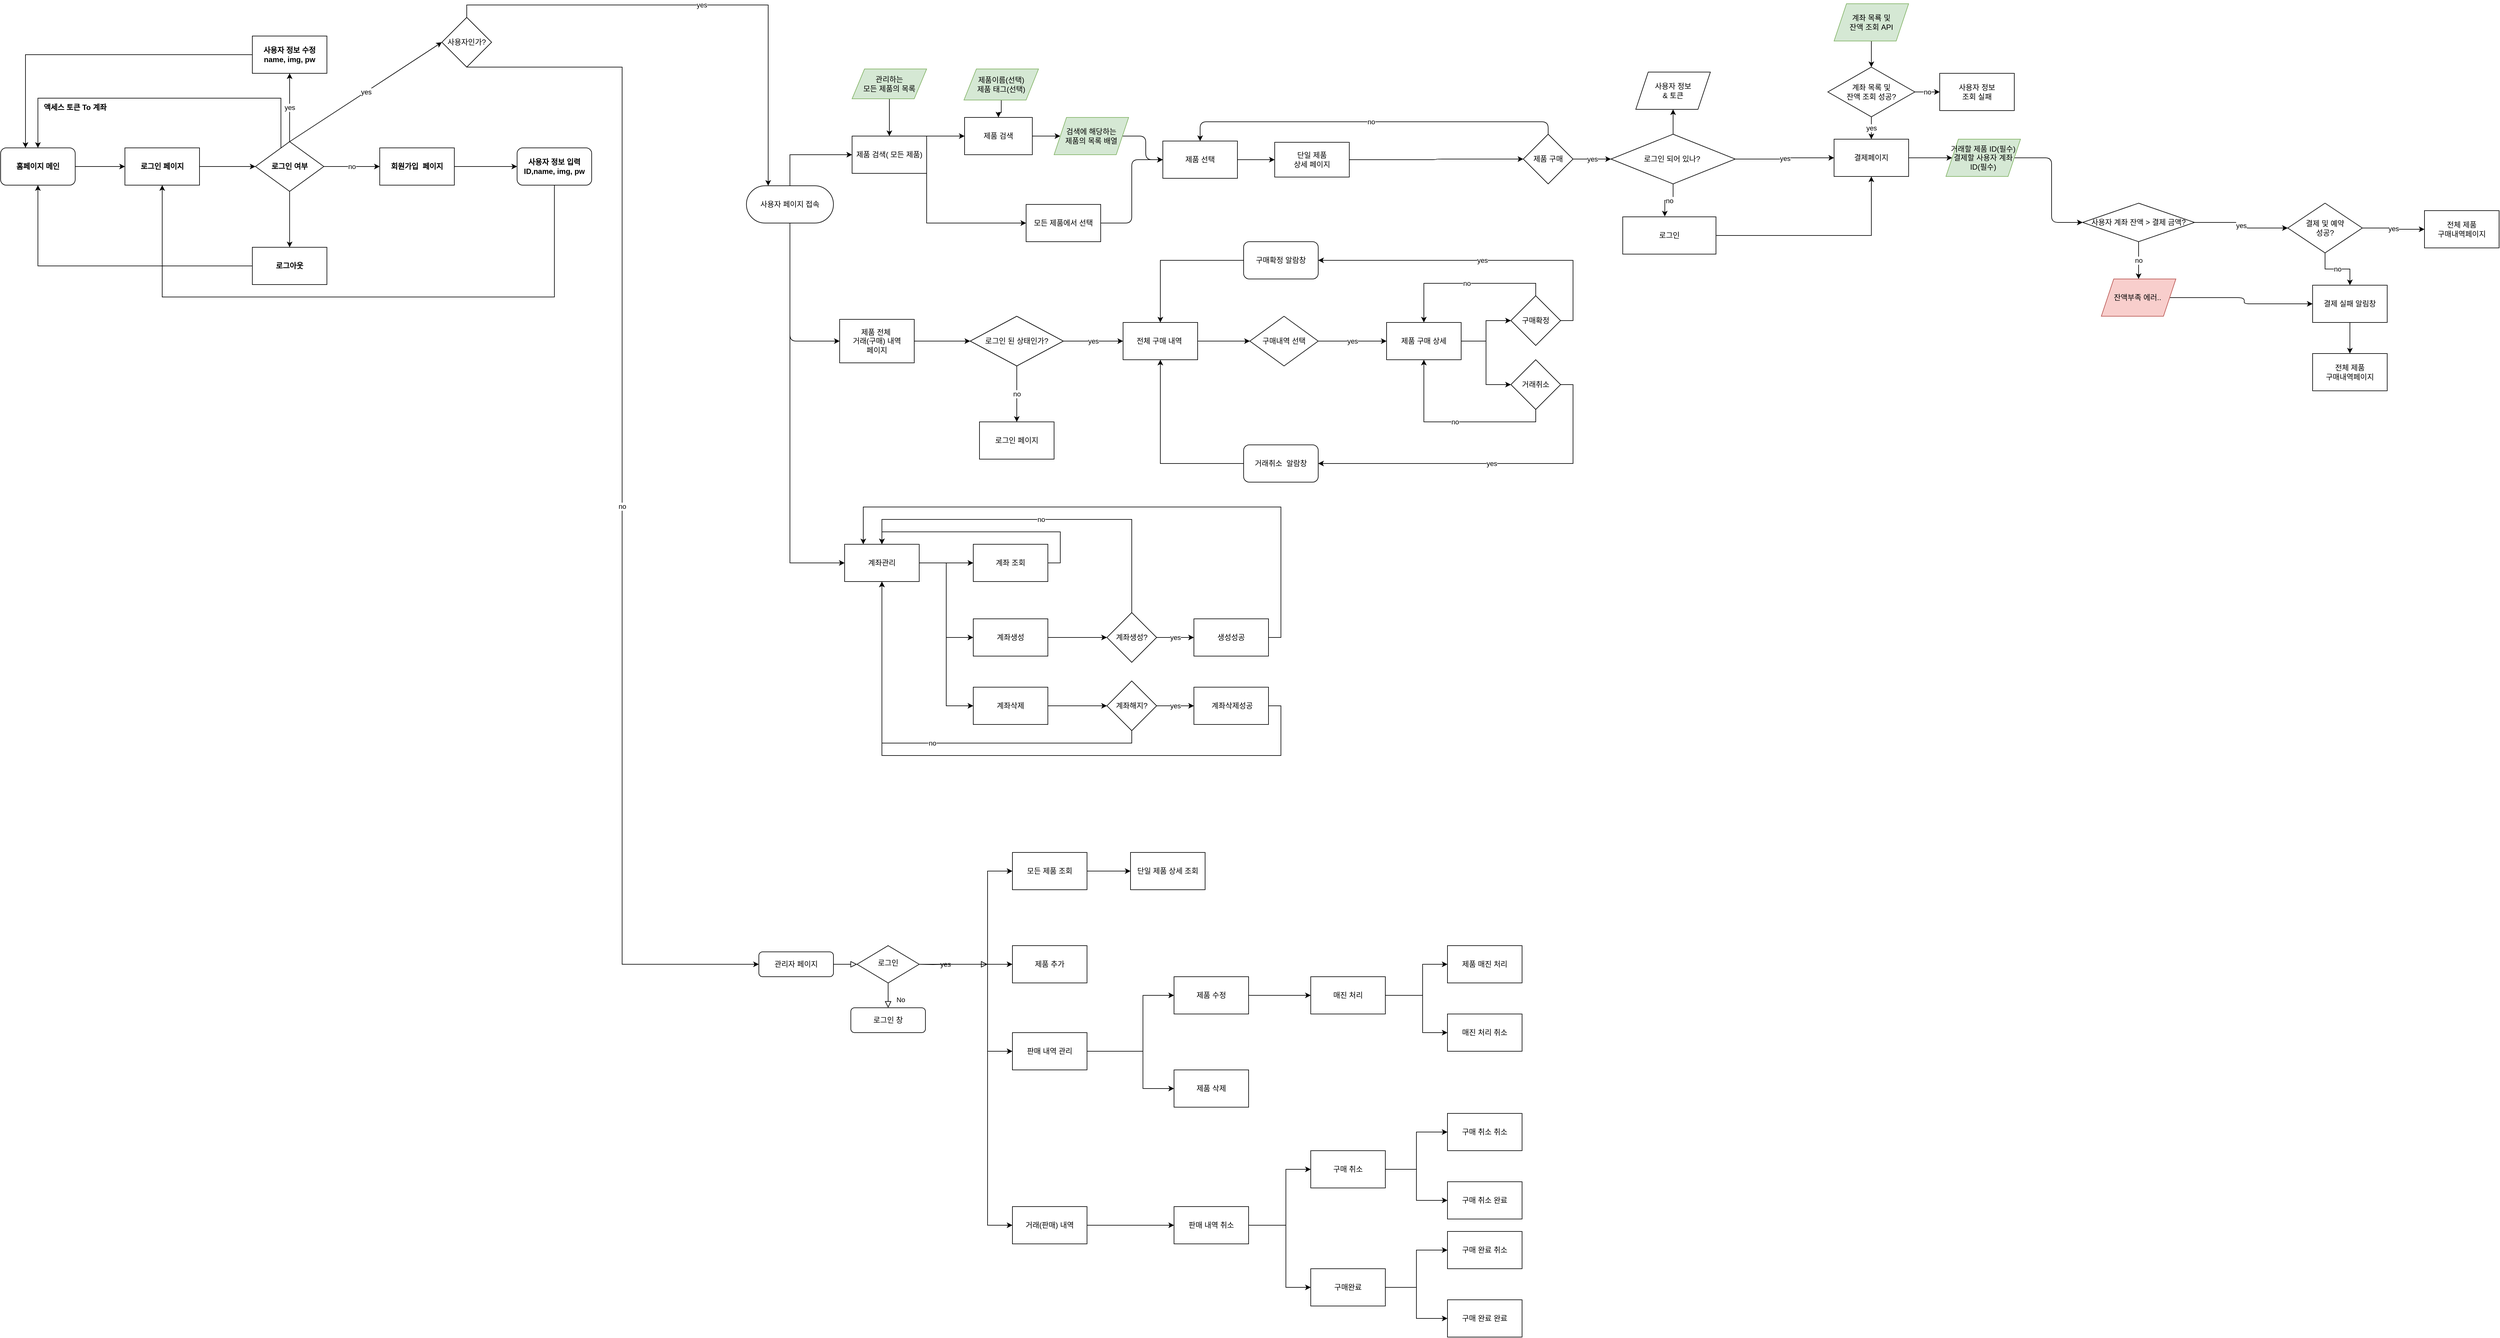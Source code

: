 <mxfile version="20.0.3" type="github">
  <diagram id="C5RBs43oDa-KdzZeNtuy" name="Page-1">
    <mxGraphModel dx="6049" dy="3762" grid="1" gridSize="10" guides="1" tooltips="1" connect="1" arrows="1" fold="1" page="1" pageScale="1" pageWidth="1169" pageHeight="827" math="0" shadow="0">
      <root>
        <mxCell id="WIyWlLk6GJQsqaUBKTNV-0" />
        <mxCell id="WIyWlLk6GJQsqaUBKTNV-1" parent="WIyWlLk6GJQsqaUBKTNV-0" />
        <mxCell id="huPe4Oib1tJphUTkqCRO-6" value="yes" style="edgeStyle=orthogonalEdgeStyle;rounded=0;orthogonalLoop=1;jettySize=auto;html=1;exitX=1;exitY=0.5;exitDx=0;exitDy=0;" parent="WIyWlLk6GJQsqaUBKTNV-1" source="6ONQQzYdtnsj_LhUlEuA-4" target="huPe4Oib1tJphUTkqCRO-3" edge="1">
          <mxGeometry relative="1" as="geometry" />
        </mxCell>
        <mxCell id="huPe4Oib1tJphUTkqCRO-7" value="no" style="edgeStyle=orthogonalEdgeStyle;rounded=0;orthogonalLoop=1;jettySize=auto;html=1;exitX=0.5;exitY=1;exitDx=0;exitDy=0;entryX=0.451;entryY=-0.011;entryDx=0;entryDy=0;entryPerimeter=0;" parent="WIyWlLk6GJQsqaUBKTNV-1" source="6ONQQzYdtnsj_LhUlEuA-4" target="huPe4Oib1tJphUTkqCRO-4" edge="1">
          <mxGeometry relative="1" as="geometry" />
        </mxCell>
        <mxCell id="huPe4Oib1tJphUTkqCRO-59" style="edgeStyle=orthogonalEdgeStyle;curved=0;rounded=1;sketch=0;orthogonalLoop=1;jettySize=auto;html=1;exitX=0.5;exitY=0;exitDx=0;exitDy=0;" parent="WIyWlLk6GJQsqaUBKTNV-1" source="6ONQQzYdtnsj_LhUlEuA-4" target="huPe4Oib1tJphUTkqCRO-60" edge="1">
          <mxGeometry relative="1" as="geometry">
            <mxPoint x="1590.286" y="-350.0" as="targetPoint" />
          </mxGeometry>
        </mxCell>
        <mxCell id="6ONQQzYdtnsj_LhUlEuA-4" value="로그인 되어 있나?&amp;nbsp;" style="rhombus;whiteSpace=wrap;html=1;" parent="WIyWlLk6GJQsqaUBKTNV-1" vertex="1">
          <mxGeometry x="1491" y="-310" width="200" height="80" as="geometry" />
        </mxCell>
        <mxCell id="huPe4Oib1tJphUTkqCRO-18" style="edgeStyle=orthogonalEdgeStyle;rounded=0;orthogonalLoop=1;jettySize=auto;html=1;exitX=0.5;exitY=0;exitDx=0;exitDy=0;entryX=0;entryY=0.5;entryDx=0;entryDy=0;" parent="WIyWlLk6GJQsqaUBKTNV-1" source="6ONQQzYdtnsj_LhUlEuA-6" target="6ONQQzYdtnsj_LhUlEuA-11" edge="1">
          <mxGeometry relative="1" as="geometry" />
        </mxCell>
        <mxCell id="huPe4Oib1tJphUTkqCRO-97" style="edgeStyle=orthogonalEdgeStyle;curved=0;rounded=1;sketch=0;orthogonalLoop=1;jettySize=auto;html=1;exitX=0.5;exitY=1;exitDx=0;exitDy=0;entryX=0;entryY=0.5;entryDx=0;entryDy=0;" parent="WIyWlLk6GJQsqaUBKTNV-1" source="6ONQQzYdtnsj_LhUlEuA-6" target="huPe4Oib1tJphUTkqCRO-96" edge="1">
          <mxGeometry relative="1" as="geometry" />
        </mxCell>
        <mxCell id="8bqikh1JZs8kSA-jV1H4-113" style="edgeStyle=orthogonalEdgeStyle;rounded=0;orthogonalLoop=1;jettySize=auto;html=1;exitX=0.5;exitY=1;exitDx=0;exitDy=0;entryX=0;entryY=0.5;entryDx=0;entryDy=0;" edge="1" parent="WIyWlLk6GJQsqaUBKTNV-1" source="6ONQQzYdtnsj_LhUlEuA-6" target="8bqikh1JZs8kSA-jV1H4-112">
          <mxGeometry relative="1" as="geometry" />
        </mxCell>
        <mxCell id="6ONQQzYdtnsj_LhUlEuA-6" value="사용자 페이지 접속" style="rounded=1;whiteSpace=wrap;html=1;arcSize=50;" parent="WIyWlLk6GJQsqaUBKTNV-1" vertex="1">
          <mxGeometry x="100" y="-227" width="140" height="60" as="geometry" />
        </mxCell>
        <mxCell id="huPe4Oib1tJphUTkqCRO-54" style="edgeStyle=orthogonalEdgeStyle;curved=0;rounded=1;sketch=0;orthogonalLoop=1;jettySize=auto;html=1;exitX=1;exitY=0.5;exitDx=0;exitDy=0;entryX=0;entryY=0.5;entryDx=0;entryDy=0;" parent="WIyWlLk6GJQsqaUBKTNV-1" source="6ONQQzYdtnsj_LhUlEuA-8" target="huPe4Oib1tJphUTkqCRO-2" edge="1">
          <mxGeometry relative="1" as="geometry" />
        </mxCell>
        <mxCell id="6ONQQzYdtnsj_LhUlEuA-8" value="단일 제품 &lt;br&gt;상세 페이지" style="rounded=0;whiteSpace=wrap;html=1;" parent="WIyWlLk6GJQsqaUBKTNV-1" vertex="1">
          <mxGeometry x="950" y="-297" width="120" height="56" as="geometry" />
        </mxCell>
        <mxCell id="huPe4Oib1tJphUTkqCRO-27" style="edgeStyle=orthogonalEdgeStyle;curved=0;rounded=1;sketch=0;orthogonalLoop=1;jettySize=auto;html=1;entryX=0;entryY=0.5;entryDx=0;entryDy=0;" parent="WIyWlLk6GJQsqaUBKTNV-1" source="6ONQQzYdtnsj_LhUlEuA-10" target="huPe4Oib1tJphUTkqCRO-24" edge="1">
          <mxGeometry relative="1" as="geometry" />
        </mxCell>
        <mxCell id="6ONQQzYdtnsj_LhUlEuA-10" value="제품 검색" style="rounded=0;whiteSpace=wrap;html=1;" parent="WIyWlLk6GJQsqaUBKTNV-1" vertex="1">
          <mxGeometry x="451" y="-337" width="109" height="60" as="geometry" />
        </mxCell>
        <mxCell id="huPe4Oib1tJphUTkqCRO-19" style="edgeStyle=orthogonalEdgeStyle;rounded=0;orthogonalLoop=1;jettySize=auto;html=1;exitX=1;exitY=0;exitDx=0;exitDy=0;entryX=0;entryY=0.5;entryDx=0;entryDy=0;" parent="WIyWlLk6GJQsqaUBKTNV-1" source="6ONQQzYdtnsj_LhUlEuA-11" target="6ONQQzYdtnsj_LhUlEuA-10" edge="1">
          <mxGeometry relative="1" as="geometry">
            <Array as="points">
              <mxPoint x="410" y="-307" />
              <mxPoint x="410" y="-307" />
            </Array>
          </mxGeometry>
        </mxCell>
        <mxCell id="huPe4Oib1tJphUTkqCRO-20" style="edgeStyle=orthogonalEdgeStyle;rounded=0;orthogonalLoop=1;jettySize=auto;html=1;exitX=1;exitY=1;exitDx=0;exitDy=0;" parent="WIyWlLk6GJQsqaUBKTNV-1" source="6ONQQzYdtnsj_LhUlEuA-11" target="huPe4Oib1tJphUTkqCRO-0" edge="1">
          <mxGeometry relative="1" as="geometry">
            <Array as="points">
              <mxPoint x="390" y="-167" />
            </Array>
          </mxGeometry>
        </mxCell>
        <mxCell id="6ONQQzYdtnsj_LhUlEuA-11" value="제품 검색( 모든 제품)" style="rounded=0;whiteSpace=wrap;html=1;" parent="WIyWlLk6GJQsqaUBKTNV-1" vertex="1">
          <mxGeometry x="270" y="-307" width="120" height="60" as="geometry" />
        </mxCell>
        <mxCell id="huPe4Oib1tJphUTkqCRO-32" style="edgeStyle=orthogonalEdgeStyle;curved=0;rounded=1;sketch=0;orthogonalLoop=1;jettySize=auto;html=1;exitX=1;exitY=0.5;exitDx=0;exitDy=0;entryX=0;entryY=0.5;entryDx=0;entryDy=0;" parent="WIyWlLk6GJQsqaUBKTNV-1" source="huPe4Oib1tJphUTkqCRO-0" target="huPe4Oib1tJphUTkqCRO-29" edge="1">
          <mxGeometry relative="1" as="geometry" />
        </mxCell>
        <mxCell id="huPe4Oib1tJphUTkqCRO-0" value="모든 제품에서 선택" style="rounded=0;whiteSpace=wrap;html=1;" parent="WIyWlLk6GJQsqaUBKTNV-1" vertex="1">
          <mxGeometry x="550" y="-197" width="120" height="60" as="geometry" />
        </mxCell>
        <mxCell id="huPe4Oib1tJphUTkqCRO-8" value="yes" style="edgeStyle=orthogonalEdgeStyle;rounded=0;orthogonalLoop=1;jettySize=auto;html=1;exitX=1;exitY=0.5;exitDx=0;exitDy=0;" parent="WIyWlLk6GJQsqaUBKTNV-1" source="huPe4Oib1tJphUTkqCRO-2" target="6ONQQzYdtnsj_LhUlEuA-4" edge="1">
          <mxGeometry relative="1" as="geometry" />
        </mxCell>
        <mxCell id="huPe4Oib1tJphUTkqCRO-55" value="no" style="edgeStyle=orthogonalEdgeStyle;curved=0;rounded=1;sketch=0;orthogonalLoop=1;jettySize=auto;html=1;exitX=0.5;exitY=0;exitDx=0;exitDy=0;entryX=0.5;entryY=0;entryDx=0;entryDy=0;" parent="WIyWlLk6GJQsqaUBKTNV-1" source="huPe4Oib1tJphUTkqCRO-2" target="huPe4Oib1tJphUTkqCRO-29" edge="1">
          <mxGeometry relative="1" as="geometry" />
        </mxCell>
        <mxCell id="huPe4Oib1tJphUTkqCRO-2" value="제품 구매" style="rhombus;whiteSpace=wrap;html=1;" parent="WIyWlLk6GJQsqaUBKTNV-1" vertex="1">
          <mxGeometry x="1350" y="-310" width="80" height="80" as="geometry" />
        </mxCell>
        <mxCell id="huPe4Oib1tJphUTkqCRO-67" style="edgeStyle=orthogonalEdgeStyle;curved=0;rounded=1;sketch=0;orthogonalLoop=1;jettySize=auto;html=1;exitX=1;exitY=0.5;exitDx=0;exitDy=0;entryX=0;entryY=0.5;entryDx=0;entryDy=0;" parent="WIyWlLk6GJQsqaUBKTNV-1" source="huPe4Oib1tJphUTkqCRO-3" target="huPe4Oib1tJphUTkqCRO-66" edge="1">
          <mxGeometry relative="1" as="geometry" />
        </mxCell>
        <mxCell id="huPe4Oib1tJphUTkqCRO-3" value="결제페이지" style="rounded=0;whiteSpace=wrap;html=1;" parent="WIyWlLk6GJQsqaUBKTNV-1" vertex="1">
          <mxGeometry x="1850" y="-302" width="120" height="60" as="geometry" />
        </mxCell>
        <mxCell id="huPe4Oib1tJphUTkqCRO-5" style="edgeStyle=orthogonalEdgeStyle;rounded=0;orthogonalLoop=1;jettySize=auto;html=1;exitX=1;exitY=0.5;exitDx=0;exitDy=0;entryX=0.5;entryY=1;entryDx=0;entryDy=0;" parent="WIyWlLk6GJQsqaUBKTNV-1" source="huPe4Oib1tJphUTkqCRO-4" target="huPe4Oib1tJphUTkqCRO-3" edge="1">
          <mxGeometry relative="1" as="geometry" />
        </mxCell>
        <mxCell id="huPe4Oib1tJphUTkqCRO-4" value="로그인" style="rounded=0;whiteSpace=wrap;html=1;" parent="WIyWlLk6GJQsqaUBKTNV-1" vertex="1">
          <mxGeometry x="1510" y="-177" width="150" height="60" as="geometry" />
        </mxCell>
        <mxCell id="huPe4Oib1tJphUTkqCRO-13" value="yes" style="edgeStyle=orthogonalEdgeStyle;rounded=0;orthogonalLoop=1;jettySize=auto;html=1;exitX=1;exitY=0.5;exitDx=0;exitDy=0;entryX=0;entryY=0.5;entryDx=0;entryDy=0;" parent="WIyWlLk6GJQsqaUBKTNV-1" source="huPe4Oib1tJphUTkqCRO-10" target="huPe4Oib1tJphUTkqCRO-12" edge="1">
          <mxGeometry relative="1" as="geometry" />
        </mxCell>
        <mxCell id="huPe4Oib1tJphUTkqCRO-15" value="no" style="edgeStyle=orthogonalEdgeStyle;rounded=0;orthogonalLoop=1;jettySize=auto;html=1;exitX=0.5;exitY=1;exitDx=0;exitDy=0;" parent="WIyWlLk6GJQsqaUBKTNV-1" source="huPe4Oib1tJphUTkqCRO-10" target="huPe4Oib1tJphUTkqCRO-14" edge="1">
          <mxGeometry relative="1" as="geometry" />
        </mxCell>
        <mxCell id="huPe4Oib1tJphUTkqCRO-10" value="결제 및 예약&lt;br&gt;성공?" style="rhombus;whiteSpace=wrap;html=1;" parent="WIyWlLk6GJQsqaUBKTNV-1" vertex="1">
          <mxGeometry x="2580" y="-199" width="120" height="80" as="geometry" />
        </mxCell>
        <mxCell id="huPe4Oib1tJphUTkqCRO-12" value="전체 제품&lt;br&gt;구매내역페이지" style="rounded=0;whiteSpace=wrap;html=1;" parent="WIyWlLk6GJQsqaUBKTNV-1" vertex="1">
          <mxGeometry x="2800" y="-187" width="120" height="60" as="geometry" />
        </mxCell>
        <mxCell id="huPe4Oib1tJphUTkqCRO-16" style="edgeStyle=orthogonalEdgeStyle;rounded=0;orthogonalLoop=1;jettySize=auto;html=1;exitX=0.5;exitY=1;exitDx=0;exitDy=0;" parent="WIyWlLk6GJQsqaUBKTNV-1" source="huPe4Oib1tJphUTkqCRO-14" target="huPe4Oib1tJphUTkqCRO-17" edge="1">
          <mxGeometry relative="1" as="geometry">
            <mxPoint x="2680.333" y="43" as="targetPoint" />
          </mxGeometry>
        </mxCell>
        <mxCell id="huPe4Oib1tJphUTkqCRO-14" value="결제 실패 알림창" style="rounded=0;whiteSpace=wrap;html=1;" parent="WIyWlLk6GJQsqaUBKTNV-1" vertex="1">
          <mxGeometry x="2620" y="-67" width="120" height="60" as="geometry" />
        </mxCell>
        <mxCell id="huPe4Oib1tJphUTkqCRO-17" value="전체 제품&lt;br&gt;구매내역페이지" style="rounded=0;whiteSpace=wrap;html=1;" parent="WIyWlLk6GJQsqaUBKTNV-1" vertex="1">
          <mxGeometry x="2620.003" y="43" width="120" height="60" as="geometry" />
        </mxCell>
        <mxCell id="huPe4Oib1tJphUTkqCRO-23" value="" style="edgeStyle=orthogonalEdgeStyle;rounded=0;orthogonalLoop=1;jettySize=auto;html=1;" parent="WIyWlLk6GJQsqaUBKTNV-1" source="huPe4Oib1tJphUTkqCRO-22" target="6ONQQzYdtnsj_LhUlEuA-10" edge="1">
          <mxGeometry relative="1" as="geometry" />
        </mxCell>
        <mxCell id="huPe4Oib1tJphUTkqCRO-22" value="제품이름(선택)&lt;br&gt;제품 태그(선택)" style="shape=parallelogram;perimeter=parallelogramPerimeter;whiteSpace=wrap;html=1;fixedSize=1;fillColor=#d5e8d4;strokeColor=#82b366;" parent="WIyWlLk6GJQsqaUBKTNV-1" vertex="1">
          <mxGeometry x="450" y="-415" width="120" height="50" as="geometry" />
        </mxCell>
        <mxCell id="huPe4Oib1tJphUTkqCRO-30" style="edgeStyle=orthogonalEdgeStyle;curved=0;rounded=1;sketch=0;orthogonalLoop=1;jettySize=auto;html=1;exitX=1;exitY=0.5;exitDx=0;exitDy=0;entryX=0;entryY=0.5;entryDx=0;entryDy=0;" parent="WIyWlLk6GJQsqaUBKTNV-1" source="huPe4Oib1tJphUTkqCRO-24" target="huPe4Oib1tJphUTkqCRO-29" edge="1">
          <mxGeometry relative="1" as="geometry" />
        </mxCell>
        <mxCell id="huPe4Oib1tJphUTkqCRO-24" value="검색에 해당하는&lt;br&gt;제품의 목록 배열" style="shape=parallelogram;perimeter=parallelogramPerimeter;whiteSpace=wrap;html=1;fixedSize=1;rounded=0;sketch=0;fillColor=#d5e8d4;strokeColor=#82b366;" parent="WIyWlLk6GJQsqaUBKTNV-1" vertex="1">
          <mxGeometry x="595" y="-337" width="120" height="60" as="geometry" />
        </mxCell>
        <mxCell id="huPe4Oib1tJphUTkqCRO-26" style="edgeStyle=orthogonalEdgeStyle;curved=0;rounded=1;sketch=0;orthogonalLoop=1;jettySize=auto;html=1;" parent="WIyWlLk6GJQsqaUBKTNV-1" source="huPe4Oib1tJphUTkqCRO-25" target="6ONQQzYdtnsj_LhUlEuA-11" edge="1">
          <mxGeometry relative="1" as="geometry" />
        </mxCell>
        <mxCell id="huPe4Oib1tJphUTkqCRO-25" value="관리하는 &lt;br&gt;모든 제품의 목록" style="shape=parallelogram;perimeter=parallelogramPerimeter;whiteSpace=wrap;html=1;fixedSize=1;rounded=0;sketch=0;fillColor=#d5e8d4;strokeColor=#82b366;" parent="WIyWlLk6GJQsqaUBKTNV-1" vertex="1">
          <mxGeometry x="270" y="-415" width="120" height="48" as="geometry" />
        </mxCell>
        <mxCell id="huPe4Oib1tJphUTkqCRO-36" style="edgeStyle=orthogonalEdgeStyle;curved=0;rounded=1;sketch=0;orthogonalLoop=1;jettySize=auto;html=1;exitX=1;exitY=0.5;exitDx=0;exitDy=0;entryX=0;entryY=0.5;entryDx=0;entryDy=0;" parent="WIyWlLk6GJQsqaUBKTNV-1" source="huPe4Oib1tJphUTkqCRO-29" target="6ONQQzYdtnsj_LhUlEuA-8" edge="1">
          <mxGeometry relative="1" as="geometry" />
        </mxCell>
        <mxCell id="huPe4Oib1tJphUTkqCRO-29" value="제품 선택" style="rounded=0;whiteSpace=wrap;html=1;sketch=0;" parent="WIyWlLk6GJQsqaUBKTNV-1" vertex="1">
          <mxGeometry x="770" y="-299" width="120" height="60" as="geometry" />
        </mxCell>
        <mxCell id="huPe4Oib1tJphUTkqCRO-63" style="edgeStyle=orthogonalEdgeStyle;curved=0;rounded=1;sketch=0;orthogonalLoop=1;jettySize=auto;html=1;exitX=0.5;exitY=1;exitDx=0;exitDy=0;entryX=0.5;entryY=0;entryDx=0;entryDy=0;" parent="WIyWlLk6GJQsqaUBKTNV-1" source="huPe4Oib1tJphUTkqCRO-56" target="huPe4Oib1tJphUTkqCRO-61" edge="1">
          <mxGeometry relative="1" as="geometry" />
        </mxCell>
        <mxCell id="huPe4Oib1tJphUTkqCRO-56" value="계좌 목룍 및&lt;br&gt;잔액 조회 API" style="shape=parallelogram;perimeter=parallelogramPerimeter;whiteSpace=wrap;html=1;fixedSize=1;rounded=0;sketch=0;fillColor=#d5e8d4;strokeColor=#82b366;" parent="WIyWlLk6GJQsqaUBKTNV-1" vertex="1">
          <mxGeometry x="1850" y="-520" width="120" height="60" as="geometry" />
        </mxCell>
        <mxCell id="huPe4Oib1tJphUTkqCRO-60" value="사용자 정보 &lt;br&gt;&amp;amp; 토큰" style="shape=parallelogram;perimeter=parallelogramPerimeter;whiteSpace=wrap;html=1;fixedSize=1;rounded=0;sketch=0;" parent="WIyWlLk6GJQsqaUBKTNV-1" vertex="1">
          <mxGeometry x="1530.996" y="-410.0" width="120" height="60" as="geometry" />
        </mxCell>
        <mxCell id="huPe4Oib1tJphUTkqCRO-62" value="yes" style="edgeStyle=orthogonalEdgeStyle;curved=0;rounded=1;sketch=0;orthogonalLoop=1;jettySize=auto;html=1;exitX=0.5;exitY=1;exitDx=0;exitDy=0;" parent="WIyWlLk6GJQsqaUBKTNV-1" source="huPe4Oib1tJphUTkqCRO-61" target="huPe4Oib1tJphUTkqCRO-3" edge="1">
          <mxGeometry relative="1" as="geometry" />
        </mxCell>
        <mxCell id="huPe4Oib1tJphUTkqCRO-64" value="no" style="edgeStyle=orthogonalEdgeStyle;curved=0;rounded=1;sketch=0;orthogonalLoop=1;jettySize=auto;html=1;exitX=1;exitY=0.5;exitDx=0;exitDy=0;" parent="WIyWlLk6GJQsqaUBKTNV-1" source="huPe4Oib1tJphUTkqCRO-61" target="huPe4Oib1tJphUTkqCRO-65" edge="1">
          <mxGeometry relative="1" as="geometry">
            <mxPoint x="2030" y="-377.429" as="targetPoint" />
          </mxGeometry>
        </mxCell>
        <mxCell id="huPe4Oib1tJphUTkqCRO-61" value="계좌 목록 및&lt;br&gt;잔액 조회 성공?" style="rhombus;whiteSpace=wrap;html=1;rounded=0;sketch=0;" parent="WIyWlLk6GJQsqaUBKTNV-1" vertex="1">
          <mxGeometry x="1840" y="-418" width="140" height="80" as="geometry" />
        </mxCell>
        <mxCell id="huPe4Oib1tJphUTkqCRO-65" value="사용자 정보&lt;br&gt;조회 실패" style="rounded=0;whiteSpace=wrap;html=1;sketch=0;" parent="WIyWlLk6GJQsqaUBKTNV-1" vertex="1">
          <mxGeometry x="2020" y="-407.999" width="120" height="60" as="geometry" />
        </mxCell>
        <mxCell id="huPe4Oib1tJphUTkqCRO-85" style="edgeStyle=orthogonalEdgeStyle;curved=0;rounded=1;sketch=0;orthogonalLoop=1;jettySize=auto;html=1;exitX=1;exitY=0.5;exitDx=0;exitDy=0;entryX=0;entryY=0.5;entryDx=0;entryDy=0;" parent="WIyWlLk6GJQsqaUBKTNV-1" source="huPe4Oib1tJphUTkqCRO-66" target="huPe4Oib1tJphUTkqCRO-84" edge="1">
          <mxGeometry relative="1" as="geometry" />
        </mxCell>
        <mxCell id="huPe4Oib1tJphUTkqCRO-66" value="거래할 제품 ID(필수)&lt;br&gt;결제할 사용자 계좌 ID(필수)" style="shape=parallelogram;perimeter=parallelogramPerimeter;whiteSpace=wrap;html=1;fixedSize=1;rounded=0;sketch=0;fillColor=#d5e8d4;strokeColor=#82b366;" parent="WIyWlLk6GJQsqaUBKTNV-1" vertex="1">
          <mxGeometry x="2030" y="-302" width="120" height="60" as="geometry" />
        </mxCell>
        <mxCell id="huPe4Oib1tJphUTkqCRO-87" value="yes" style="edgeStyle=orthogonalEdgeStyle;curved=0;rounded=1;sketch=0;orthogonalLoop=1;jettySize=auto;html=1;exitX=1;exitY=0.5;exitDx=0;exitDy=0;entryX=0;entryY=0.5;entryDx=0;entryDy=0;" parent="WIyWlLk6GJQsqaUBKTNV-1" source="huPe4Oib1tJphUTkqCRO-84" target="huPe4Oib1tJphUTkqCRO-10" edge="1">
          <mxGeometry relative="1" as="geometry" />
        </mxCell>
        <mxCell id="huPe4Oib1tJphUTkqCRO-94" value="no" style="edgeStyle=orthogonalEdgeStyle;curved=0;rounded=1;sketch=0;orthogonalLoop=1;jettySize=auto;html=1;exitX=0.5;exitY=1;exitDx=0;exitDy=0;entryX=0.5;entryY=0;entryDx=0;entryDy=0;" parent="WIyWlLk6GJQsqaUBKTNV-1" source="huPe4Oib1tJphUTkqCRO-84" target="huPe4Oib1tJphUTkqCRO-93" edge="1">
          <mxGeometry relative="1" as="geometry" />
        </mxCell>
        <mxCell id="huPe4Oib1tJphUTkqCRO-84" value="사용자 계좌 잔액 &amp;gt; 결제 금액?" style="rhombus;whiteSpace=wrap;html=1;rounded=0;sketch=0;" parent="WIyWlLk6GJQsqaUBKTNV-1" vertex="1">
          <mxGeometry x="2250" y="-199" width="180" height="62" as="geometry" />
        </mxCell>
        <mxCell id="huPe4Oib1tJphUTkqCRO-95" style="edgeStyle=orthogonalEdgeStyle;curved=0;rounded=1;sketch=0;orthogonalLoop=1;jettySize=auto;html=1;exitX=1;exitY=0.5;exitDx=0;exitDy=0;entryX=0;entryY=0.5;entryDx=0;entryDy=0;" parent="WIyWlLk6GJQsqaUBKTNV-1" source="huPe4Oib1tJphUTkqCRO-93" target="huPe4Oib1tJphUTkqCRO-14" edge="1">
          <mxGeometry relative="1" as="geometry" />
        </mxCell>
        <mxCell id="huPe4Oib1tJphUTkqCRO-93" value="잔액부족 에러..&amp;nbsp;" style="shape=parallelogram;perimeter=parallelogramPerimeter;whiteSpace=wrap;html=1;fixedSize=1;rounded=0;sketch=0;fillColor=#f8cecc;strokeColor=#b85450;" parent="WIyWlLk6GJQsqaUBKTNV-1" vertex="1">
          <mxGeometry x="2280" y="-77" width="120" height="60" as="geometry" />
        </mxCell>
        <mxCell id="huPe4Oib1tJphUTkqCRO-101" style="edgeStyle=orthogonalEdgeStyle;curved=0;rounded=1;sketch=0;orthogonalLoop=1;jettySize=auto;html=1;exitX=1;exitY=0.5;exitDx=0;exitDy=0;entryX=0;entryY=0.5;entryDx=0;entryDy=0;" parent="WIyWlLk6GJQsqaUBKTNV-1" source="huPe4Oib1tJphUTkqCRO-96" target="huPe4Oib1tJphUTkqCRO-100" edge="1">
          <mxGeometry relative="1" as="geometry" />
        </mxCell>
        <mxCell id="huPe4Oib1tJphUTkqCRO-96" value="제품 전체&amp;nbsp;&lt;br&gt;거래(구매) 내역 &lt;br&gt;페이지" style="rounded=0;whiteSpace=wrap;html=1;sketch=0;" parent="WIyWlLk6GJQsqaUBKTNV-1" vertex="1">
          <mxGeometry x="250" y="-12" width="120" height="70" as="geometry" />
        </mxCell>
        <mxCell id="huPe4Oib1tJphUTkqCRO-105" value="yes" style="edgeStyle=orthogonalEdgeStyle;curved=0;rounded=1;sketch=0;orthogonalLoop=1;jettySize=auto;html=1;" parent="WIyWlLk6GJQsqaUBKTNV-1" source="huPe4Oib1tJphUTkqCRO-100" target="huPe4Oib1tJphUTkqCRO-104" edge="1">
          <mxGeometry relative="1" as="geometry" />
        </mxCell>
        <mxCell id="huPe4Oib1tJphUTkqCRO-107" value="no" style="edgeStyle=orthogonalEdgeStyle;curved=0;rounded=1;sketch=0;orthogonalLoop=1;jettySize=auto;html=1;" parent="WIyWlLk6GJQsqaUBKTNV-1" source="huPe4Oib1tJphUTkqCRO-100" target="huPe4Oib1tJphUTkqCRO-106" edge="1">
          <mxGeometry relative="1" as="geometry" />
        </mxCell>
        <mxCell id="huPe4Oib1tJphUTkqCRO-100" value="로그인 된 상태인가?" style="rhombus;whiteSpace=wrap;html=1;rounded=0;sketch=0;" parent="WIyWlLk6GJQsqaUBKTNV-1" vertex="1">
          <mxGeometry x="460" y="-17" width="150" height="80" as="geometry" />
        </mxCell>
        <mxCell id="8bqikh1JZs8kSA-jV1H4-53" style="edgeStyle=orthogonalEdgeStyle;rounded=0;orthogonalLoop=1;jettySize=auto;html=1;exitX=1;exitY=0.5;exitDx=0;exitDy=0;entryX=0;entryY=0.5;entryDx=0;entryDy=0;" edge="1" parent="WIyWlLk6GJQsqaUBKTNV-1" source="huPe4Oib1tJphUTkqCRO-104" target="8bqikh1JZs8kSA-jV1H4-52">
          <mxGeometry relative="1" as="geometry" />
        </mxCell>
        <mxCell id="huPe4Oib1tJphUTkqCRO-104" value="전체 구매 내역&amp;nbsp;" style="whiteSpace=wrap;html=1;rounded=0;sketch=0;" parent="WIyWlLk6GJQsqaUBKTNV-1" vertex="1">
          <mxGeometry x="706" y="-7" width="120" height="60" as="geometry" />
        </mxCell>
        <mxCell id="huPe4Oib1tJphUTkqCRO-106" value="로그인 페이지" style="whiteSpace=wrap;html=1;rounded=0;sketch=0;" parent="WIyWlLk6GJQsqaUBKTNV-1" vertex="1">
          <mxGeometry x="475" y="153" width="120" height="60" as="geometry" />
        </mxCell>
        <mxCell id="8bqikh1JZs8kSA-jV1H4-22" value="" style="edgeStyle=orthogonalEdgeStyle;rounded=0;orthogonalLoop=1;jettySize=auto;html=1;" edge="1" parent="WIyWlLk6GJQsqaUBKTNV-1" source="8bqikh1JZs8kSA-jV1H4-23">
          <mxGeometry relative="1" as="geometry">
            <mxPoint x="-900" y="-258" as="targetPoint" />
          </mxGeometry>
        </mxCell>
        <mxCell id="8bqikh1JZs8kSA-jV1H4-23" value="&lt;b&gt;홈페이지 메인&lt;/b&gt;" style="rounded=1;whiteSpace=wrap;html=1;" vertex="1" parent="WIyWlLk6GJQsqaUBKTNV-1">
          <mxGeometry x="-1100" y="-288" width="120" height="60" as="geometry" />
        </mxCell>
        <mxCell id="8bqikh1JZs8kSA-jV1H4-24" value="" style="edgeStyle=orthogonalEdgeStyle;rounded=0;orthogonalLoop=1;jettySize=auto;html=1;" edge="1" parent="WIyWlLk6GJQsqaUBKTNV-1" source="8bqikh1JZs8kSA-jV1H4-25" target="8bqikh1JZs8kSA-jV1H4-35">
          <mxGeometry relative="1" as="geometry" />
        </mxCell>
        <mxCell id="8bqikh1JZs8kSA-jV1H4-25" value="&lt;b&gt;회원가입&amp;nbsp; 페이지&lt;/b&gt;" style="whiteSpace=wrap;html=1;rounded=0;gradientColor=none;" vertex="1" parent="WIyWlLk6GJQsqaUBKTNV-1">
          <mxGeometry x="-490" y="-288" width="120" height="60" as="geometry" />
        </mxCell>
        <mxCell id="8bqikh1JZs8kSA-jV1H4-27" value="" style="edgeStyle=orthogonalEdgeStyle;rounded=0;orthogonalLoop=1;jettySize=auto;html=1;" edge="1" parent="WIyWlLk6GJQsqaUBKTNV-1" source="8bqikh1JZs8kSA-jV1H4-28" target="8bqikh1JZs8kSA-jV1H4-32">
          <mxGeometry relative="1" as="geometry" />
        </mxCell>
        <mxCell id="8bqikh1JZs8kSA-jV1H4-28" value="&lt;b&gt;로그인 페이지&lt;/b&gt;" style="whiteSpace=wrap;html=1;rounded=0;" vertex="1" parent="WIyWlLk6GJQsqaUBKTNV-1">
          <mxGeometry x="-900" y="-288" width="120" height="60" as="geometry" />
        </mxCell>
        <mxCell id="8bqikh1JZs8kSA-jV1H4-29" value="no" style="edgeStyle=orthogonalEdgeStyle;rounded=0;orthogonalLoop=1;jettySize=auto;html=1;" edge="1" parent="WIyWlLk6GJQsqaUBKTNV-1" source="8bqikh1JZs8kSA-jV1H4-32" target="8bqikh1JZs8kSA-jV1H4-25">
          <mxGeometry relative="1" as="geometry" />
        </mxCell>
        <mxCell id="8bqikh1JZs8kSA-jV1H4-30" value="yes" style="edgeStyle=orthogonalEdgeStyle;rounded=0;orthogonalLoop=1;jettySize=auto;html=1;" edge="1" parent="WIyWlLk6GJQsqaUBKTNV-1" source="8bqikh1JZs8kSA-jV1H4-32" target="8bqikh1JZs8kSA-jV1H4-34">
          <mxGeometry relative="1" as="geometry" />
        </mxCell>
        <mxCell id="8bqikh1JZs8kSA-jV1H4-31" value="" style="edgeStyle=orthogonalEdgeStyle;rounded=0;orthogonalLoop=1;jettySize=auto;html=1;" edge="1" parent="WIyWlLk6GJQsqaUBKTNV-1" source="8bqikh1JZs8kSA-jV1H4-32" target="8bqikh1JZs8kSA-jV1H4-39">
          <mxGeometry relative="1" as="geometry" />
        </mxCell>
        <mxCell id="8bqikh1JZs8kSA-jV1H4-32" value="&lt;b&gt;로그인 여부&lt;/b&gt;" style="rhombus;whiteSpace=wrap;html=1;rounded=0;" vertex="1" parent="WIyWlLk6GJQsqaUBKTNV-1">
          <mxGeometry x="-690" y="-298" width="110" height="80" as="geometry" />
        </mxCell>
        <mxCell id="8bqikh1JZs8kSA-jV1H4-34" value="&lt;b&gt;사용자 정보 수정&lt;br&gt;name, img, pw&lt;/b&gt;" style="whiteSpace=wrap;html=1;rounded=0;" vertex="1" parent="WIyWlLk6GJQsqaUBKTNV-1">
          <mxGeometry x="-695" y="-468" width="120" height="60" as="geometry" />
        </mxCell>
        <mxCell id="8bqikh1JZs8kSA-jV1H4-35" value="&lt;b&gt;사용자 정보 입력&lt;br&gt;ID,name, img, pw&lt;/b&gt;" style="whiteSpace=wrap;html=1;rounded=1;gradientColor=none;" vertex="1" parent="WIyWlLk6GJQsqaUBKTNV-1">
          <mxGeometry x="-269" y="-288" width="120" height="60" as="geometry" />
        </mxCell>
        <mxCell id="8bqikh1JZs8kSA-jV1H4-36" value="&lt;b&gt;액세스 토큰 To 계좌&lt;/b&gt;" style="text;html=1;strokeColor=none;fillColor=none;align=center;verticalAlign=middle;whiteSpace=wrap;rounded=0;glass=0;" vertex="1" parent="WIyWlLk6GJQsqaUBKTNV-1">
          <mxGeometry x="-1040" y="-368" width="120" height="30" as="geometry" />
        </mxCell>
        <mxCell id="8bqikh1JZs8kSA-jV1H4-37" value="" style="endArrow=classic;html=1;rounded=0;entryX=0.5;entryY=0;entryDx=0;entryDy=0;exitX=0.373;exitY=0.125;exitDx=0;exitDy=0;exitPerimeter=0;" edge="1" parent="WIyWlLk6GJQsqaUBKTNV-1" source="8bqikh1JZs8kSA-jV1H4-32" target="8bqikh1JZs8kSA-jV1H4-23">
          <mxGeometry width="50" height="50" relative="1" as="geometry">
            <mxPoint x="-662" y="-288" as="sourcePoint" />
            <mxPoint x="-1010" y="-408" as="targetPoint" />
            <Array as="points">
              <mxPoint x="-649" y="-368" />
              <mxPoint x="-840" y="-368" />
              <mxPoint x="-1040" y="-368" />
            </Array>
          </mxGeometry>
        </mxCell>
        <mxCell id="8bqikh1JZs8kSA-jV1H4-38" value="" style="edgeStyle=orthogonalEdgeStyle;rounded=0;orthogonalLoop=1;jettySize=auto;html=1;exitX=0;exitY=0.5;exitDx=0;exitDy=0;" edge="1" parent="WIyWlLk6GJQsqaUBKTNV-1" source="8bqikh1JZs8kSA-jV1H4-34">
          <mxGeometry relative="1" as="geometry">
            <mxPoint x="-890.5" y="-339" as="sourcePoint" />
            <mxPoint x="-1060" y="-288" as="targetPoint" />
            <Array as="points">
              <mxPoint x="-1060" y="-438" />
              <mxPoint x="-1060" y="-288" />
            </Array>
          </mxGeometry>
        </mxCell>
        <mxCell id="8bqikh1JZs8kSA-jV1H4-39" value="&lt;b&gt;로그아웃&lt;/b&gt;" style="whiteSpace=wrap;html=1;rounded=0;" vertex="1" parent="WIyWlLk6GJQsqaUBKTNV-1">
          <mxGeometry x="-695" y="-128" width="120" height="60" as="geometry" />
        </mxCell>
        <mxCell id="8bqikh1JZs8kSA-jV1H4-40" value="" style="edgeStyle=orthogonalEdgeStyle;rounded=0;orthogonalLoop=1;jettySize=auto;html=1;exitX=0;exitY=0.5;exitDx=0;exitDy=0;entryX=0.5;entryY=1;entryDx=0;entryDy=0;" edge="1" parent="WIyWlLk6GJQsqaUBKTNV-1" source="8bqikh1JZs8kSA-jV1H4-39" target="8bqikh1JZs8kSA-jV1H4-23">
          <mxGeometry relative="1" as="geometry">
            <mxPoint x="-695" y="-98" as="sourcePoint" />
            <mxPoint x="-1040" y="52" as="targetPoint" />
            <Array as="points">
              <mxPoint x="-1040" y="-98" />
            </Array>
          </mxGeometry>
        </mxCell>
        <mxCell id="8bqikh1JZs8kSA-jV1H4-41" value="" style="edgeStyle=orthogonalEdgeStyle;rounded=0;orthogonalLoop=1;jettySize=auto;html=1;entryX=0.5;entryY=1;entryDx=0;entryDy=0;exitX=0.5;exitY=1;exitDx=0;exitDy=0;" edge="1" parent="WIyWlLk6GJQsqaUBKTNV-1" source="8bqikh1JZs8kSA-jV1H4-35" target="8bqikh1JZs8kSA-jV1H4-28">
          <mxGeometry relative="1" as="geometry">
            <mxPoint x="-149" y="-63" as="sourcePoint" />
            <mxPoint x="-1039" y="-223" as="targetPoint" />
            <Array as="points">
              <mxPoint x="-209" y="-48" />
              <mxPoint x="-840" y="-48" />
            </Array>
          </mxGeometry>
        </mxCell>
        <mxCell id="8bqikh1JZs8kSA-jV1H4-42" style="edgeStyle=orthogonalEdgeStyle;rounded=0;orthogonalLoop=1;jettySize=auto;html=1;exitX=0.5;exitY=1;exitDx=0;exitDy=0;" edge="1" parent="WIyWlLk6GJQsqaUBKTNV-1">
          <mxGeometry relative="1" as="geometry">
            <mxPoint x="-415" y="-428" as="sourcePoint" />
            <mxPoint x="-415" y="-428" as="targetPoint" />
          </mxGeometry>
        </mxCell>
        <mxCell id="8bqikh1JZs8kSA-jV1H4-46" value="yes" style="edgeStyle=orthogonalEdgeStyle;rounded=0;orthogonalLoop=1;jettySize=auto;html=1;exitX=0.5;exitY=0;exitDx=0;exitDy=0;entryX=0.25;entryY=0;entryDx=0;entryDy=0;" edge="1" parent="WIyWlLk6GJQsqaUBKTNV-1" source="8bqikh1JZs8kSA-jV1H4-43" target="6ONQQzYdtnsj_LhUlEuA-6">
          <mxGeometry relative="1" as="geometry" />
        </mxCell>
        <mxCell id="8bqikh1JZs8kSA-jV1H4-50" value="no" style="edgeStyle=orthogonalEdgeStyle;rounded=0;orthogonalLoop=1;jettySize=auto;html=1;exitX=0.5;exitY=1;exitDx=0;exitDy=0;entryX=0;entryY=0.5;entryDx=0;entryDy=0;" edge="1" parent="WIyWlLk6GJQsqaUBKTNV-1" source="8bqikh1JZs8kSA-jV1H4-43" target="8bqikh1JZs8kSA-jV1H4-56">
          <mxGeometry relative="1" as="geometry">
            <mxPoint x="110" y="750" as="targetPoint" />
            <Array as="points">
              <mxPoint x="-100" y="-418" />
              <mxPoint x="-100" y="1026" />
            </Array>
          </mxGeometry>
        </mxCell>
        <mxCell id="8bqikh1JZs8kSA-jV1H4-43" value="사용자인가?" style="rhombus;whiteSpace=wrap;html=1;" vertex="1" parent="WIyWlLk6GJQsqaUBKTNV-1">
          <mxGeometry x="-390" y="-498" width="80" height="80" as="geometry" />
        </mxCell>
        <mxCell id="8bqikh1JZs8kSA-jV1H4-45" value="yes" style="endArrow=classic;html=1;rounded=0;exitX=0.5;exitY=0;exitDx=0;exitDy=0;entryX=0;entryY=0.5;entryDx=0;entryDy=0;" edge="1" parent="WIyWlLk6GJQsqaUBKTNV-1" source="8bqikh1JZs8kSA-jV1H4-32" target="8bqikh1JZs8kSA-jV1H4-43">
          <mxGeometry width="50" height="50" relative="1" as="geometry">
            <mxPoint x="-600" y="-310" as="sourcePoint" />
            <mxPoint x="-550" y="-360" as="targetPoint" />
          </mxGeometry>
        </mxCell>
        <mxCell id="8bqikh1JZs8kSA-jV1H4-100" style="edgeStyle=orthogonalEdgeStyle;rounded=0;orthogonalLoop=1;jettySize=auto;html=1;exitX=1;exitY=0.5;exitDx=0;exitDy=0;entryX=0;entryY=0.5;entryDx=0;entryDy=0;" edge="1" parent="WIyWlLk6GJQsqaUBKTNV-1" source="8bqikh1JZs8kSA-jV1H4-51" target="8bqikh1JZs8kSA-jV1H4-98">
          <mxGeometry relative="1" as="geometry" />
        </mxCell>
        <mxCell id="8bqikh1JZs8kSA-jV1H4-101" style="edgeStyle=orthogonalEdgeStyle;rounded=0;orthogonalLoop=1;jettySize=auto;html=1;exitX=1;exitY=0.5;exitDx=0;exitDy=0;" edge="1" parent="WIyWlLk6GJQsqaUBKTNV-1" source="8bqikh1JZs8kSA-jV1H4-51" target="8bqikh1JZs8kSA-jV1H4-99">
          <mxGeometry relative="1" as="geometry" />
        </mxCell>
        <mxCell id="8bqikh1JZs8kSA-jV1H4-51" value="제품 구매 상세" style="rounded=0;whiteSpace=wrap;html=1;" vertex="1" parent="WIyWlLk6GJQsqaUBKTNV-1">
          <mxGeometry x="1130" y="-7" width="120" height="60" as="geometry" />
        </mxCell>
        <mxCell id="8bqikh1JZs8kSA-jV1H4-54" value="yes" style="edgeStyle=orthogonalEdgeStyle;rounded=0;orthogonalLoop=1;jettySize=auto;html=1;exitX=1;exitY=0.5;exitDx=0;exitDy=0;entryX=0;entryY=0.5;entryDx=0;entryDy=0;" edge="1" parent="WIyWlLk6GJQsqaUBKTNV-1" source="8bqikh1JZs8kSA-jV1H4-52" target="8bqikh1JZs8kSA-jV1H4-51">
          <mxGeometry relative="1" as="geometry" />
        </mxCell>
        <mxCell id="8bqikh1JZs8kSA-jV1H4-52" value="구매내역 선택" style="rhombus;whiteSpace=wrap;html=1;" vertex="1" parent="WIyWlLk6GJQsqaUBKTNV-1">
          <mxGeometry x="910" y="-17" width="110" height="80" as="geometry" />
        </mxCell>
        <mxCell id="8bqikh1JZs8kSA-jV1H4-55" value="" style="rounded=0;html=1;jettySize=auto;orthogonalLoop=1;fontSize=11;endArrow=block;endFill=0;endSize=8;strokeWidth=1;shadow=0;labelBackgroundColor=none;edgeStyle=orthogonalEdgeStyle;" edge="1" parent="WIyWlLk6GJQsqaUBKTNV-1" source="8bqikh1JZs8kSA-jV1H4-56" target="8bqikh1JZs8kSA-jV1H4-60">
          <mxGeometry relative="1" as="geometry" />
        </mxCell>
        <mxCell id="8bqikh1JZs8kSA-jV1H4-56" value="관리자 페이지" style="rounded=1;whiteSpace=wrap;html=1;fontSize=12;glass=0;strokeWidth=1;shadow=0;" vertex="1" parent="WIyWlLk6GJQsqaUBKTNV-1">
          <mxGeometry x="120" y="1006" width="120" height="40" as="geometry" />
        </mxCell>
        <mxCell id="8bqikh1JZs8kSA-jV1H4-57" value="yes" style="rounded=0;html=1;jettySize=auto;orthogonalLoop=1;fontSize=11;endArrow=block;endFill=0;endSize=8;strokeWidth=1;shadow=0;labelBackgroundColor=none;edgeStyle=orthogonalEdgeStyle;" edge="1" parent="WIyWlLk6GJQsqaUBKTNV-1" source="8bqikh1JZs8kSA-jV1H4-60">
          <mxGeometry x="-0.236" relative="1" as="geometry">
            <mxPoint as="offset" />
            <mxPoint x="488" y="1026" as="targetPoint" />
          </mxGeometry>
        </mxCell>
        <mxCell id="8bqikh1JZs8kSA-jV1H4-58" value="No" style="rounded=0;html=1;jettySize=auto;orthogonalLoop=1;fontSize=11;endArrow=block;endFill=0;endSize=8;strokeWidth=1;shadow=0;labelBackgroundColor=none;edgeStyle=orthogonalEdgeStyle;startArrow=none;" edge="1" parent="WIyWlLk6GJQsqaUBKTNV-1" source="8bqikh1JZs8kSA-jV1H4-60" target="8bqikh1JZs8kSA-jV1H4-59">
          <mxGeometry x="0.333" y="20" relative="1" as="geometry">
            <mxPoint as="offset" />
          </mxGeometry>
        </mxCell>
        <mxCell id="8bqikh1JZs8kSA-jV1H4-59" value="로그인 창" style="rounded=1;whiteSpace=wrap;html=1;fontSize=12;glass=0;strokeWidth=1;shadow=0;" vertex="1" parent="WIyWlLk6GJQsqaUBKTNV-1">
          <mxGeometry x="268" y="1096" width="120" height="40" as="geometry" />
        </mxCell>
        <mxCell id="8bqikh1JZs8kSA-jV1H4-97" style="edgeStyle=orthogonalEdgeStyle;rounded=0;orthogonalLoop=1;jettySize=auto;html=1;exitX=1;exitY=0.5;exitDx=0;exitDy=0;entryX=0;entryY=0.5;entryDx=0;entryDy=0;" edge="1" parent="WIyWlLk6GJQsqaUBKTNV-1" source="8bqikh1JZs8kSA-jV1H4-60" target="8bqikh1JZs8kSA-jV1H4-74">
          <mxGeometry relative="1" as="geometry">
            <Array as="points">
              <mxPoint x="420" y="1026" />
              <mxPoint x="420" y="1026" />
            </Array>
          </mxGeometry>
        </mxCell>
        <mxCell id="8bqikh1JZs8kSA-jV1H4-60" value="로그인" style="rhombus;whiteSpace=wrap;html=1;shadow=0;fontFamily=Helvetica;fontSize=12;align=center;strokeWidth=1;spacing=6;spacingTop=-4;" vertex="1" parent="WIyWlLk6GJQsqaUBKTNV-1">
          <mxGeometry x="278" y="996" width="100" height="60" as="geometry" />
        </mxCell>
        <mxCell id="8bqikh1JZs8kSA-jV1H4-61" value="" style="rounded=0;html=1;jettySize=auto;orthogonalLoop=1;fontSize=11;endArrow=none;endFill=0;endSize=8;strokeWidth=1;shadow=0;labelBackgroundColor=none;edgeStyle=orthogonalEdgeStyle;" edge="1" parent="WIyWlLk6GJQsqaUBKTNV-1" target="8bqikh1JZs8kSA-jV1H4-60">
          <mxGeometry x="0.333" y="20" relative="1" as="geometry">
            <mxPoint as="offset" />
            <mxPoint x="422" y="1026" as="sourcePoint" />
            <mxPoint x="328" y="1136" as="targetPoint" />
          </mxGeometry>
        </mxCell>
        <mxCell id="8bqikh1JZs8kSA-jV1H4-63" value="" style="edgeStyle=orthogonalEdgeStyle;rounded=0;orthogonalLoop=1;jettySize=auto;html=1;" edge="1" parent="WIyWlLk6GJQsqaUBKTNV-1" target="8bqikh1JZs8kSA-jV1H4-66">
          <mxGeometry relative="1" as="geometry">
            <Array as="points">
              <mxPoint x="488" y="1026" />
              <mxPoint x="488" y="876" />
            </Array>
            <mxPoint x="428" y="1026" as="sourcePoint" />
          </mxGeometry>
        </mxCell>
        <mxCell id="8bqikh1JZs8kSA-jV1H4-64" value="" style="edgeStyle=orthogonalEdgeStyle;rounded=0;orthogonalLoop=1;jettySize=auto;html=1;" edge="1" parent="WIyWlLk6GJQsqaUBKTNV-1" target="8bqikh1JZs8kSA-jV1H4-68">
          <mxGeometry relative="1" as="geometry">
            <Array as="points">
              <mxPoint x="488" y="1026" />
              <mxPoint x="488" y="1446" />
            </Array>
            <mxPoint x="428" y="1026" as="sourcePoint" />
          </mxGeometry>
        </mxCell>
        <mxCell id="8bqikh1JZs8kSA-jV1H4-65" value="" style="edgeStyle=orthogonalEdgeStyle;rounded=0;orthogonalLoop=1;jettySize=auto;html=1;" edge="1" parent="WIyWlLk6GJQsqaUBKTNV-1" source="8bqikh1JZs8kSA-jV1H4-66" target="8bqikh1JZs8kSA-jV1H4-73">
          <mxGeometry relative="1" as="geometry" />
        </mxCell>
        <mxCell id="8bqikh1JZs8kSA-jV1H4-66" value="모든 제품 조회" style="whiteSpace=wrap;html=1;rounded=0;" vertex="1" parent="WIyWlLk6GJQsqaUBKTNV-1">
          <mxGeometry x="528" y="846" width="120" height="60" as="geometry" />
        </mxCell>
        <mxCell id="8bqikh1JZs8kSA-jV1H4-67" value="" style="edgeStyle=orthogonalEdgeStyle;rounded=0;orthogonalLoop=1;jettySize=auto;html=1;" edge="1" parent="WIyWlLk6GJQsqaUBKTNV-1" target="8bqikh1JZs8kSA-jV1H4-72">
          <mxGeometry relative="1" as="geometry">
            <mxPoint x="488" y="1166" as="sourcePoint" />
            <Array as="points">
              <mxPoint x="528" y="1166" />
              <mxPoint x="528" y="1166" />
            </Array>
          </mxGeometry>
        </mxCell>
        <mxCell id="8bqikh1JZs8kSA-jV1H4-68" value="거래(판매) 내역" style="whiteSpace=wrap;html=1;rounded=0;" vertex="1" parent="WIyWlLk6GJQsqaUBKTNV-1">
          <mxGeometry x="528" y="1416" width="120" height="60" as="geometry" />
        </mxCell>
        <mxCell id="8bqikh1JZs8kSA-jV1H4-69" value="" style="edgeStyle=orthogonalEdgeStyle;rounded=0;orthogonalLoop=1;jettySize=auto;html=1;" edge="1" parent="WIyWlLk6GJQsqaUBKTNV-1" source="8bqikh1JZs8kSA-jV1H4-72" target="8bqikh1JZs8kSA-jV1H4-76">
          <mxGeometry relative="1" as="geometry">
            <Array as="points">
              <mxPoint x="738" y="1166" />
              <mxPoint x="738" y="1076" />
            </Array>
          </mxGeometry>
        </mxCell>
        <mxCell id="8bqikh1JZs8kSA-jV1H4-70" value="" style="edgeStyle=orthogonalEdgeStyle;rounded=0;orthogonalLoop=1;jettySize=auto;html=1;exitX=1;exitY=0.5;exitDx=0;exitDy=0;" edge="1" parent="WIyWlLk6GJQsqaUBKTNV-1" source="8bqikh1JZs8kSA-jV1H4-68" target="8bqikh1JZs8kSA-jV1H4-79">
          <mxGeometry relative="1" as="geometry">
            <Array as="points">
              <mxPoint x="778" y="1446" />
            </Array>
          </mxGeometry>
        </mxCell>
        <mxCell id="8bqikh1JZs8kSA-jV1H4-71" value="" style="edgeStyle=orthogonalEdgeStyle;rounded=0;orthogonalLoop=1;jettySize=auto;html=1;" edge="1" parent="WIyWlLk6GJQsqaUBKTNV-1" source="8bqikh1JZs8kSA-jV1H4-72" target="8bqikh1JZs8kSA-jV1H4-85">
          <mxGeometry relative="1" as="geometry">
            <Array as="points">
              <mxPoint x="738" y="1166" />
              <mxPoint x="738" y="1226" />
            </Array>
          </mxGeometry>
        </mxCell>
        <mxCell id="8bqikh1JZs8kSA-jV1H4-72" value="판매 내역 관리" style="whiteSpace=wrap;html=1;rounded=0;" vertex="1" parent="WIyWlLk6GJQsqaUBKTNV-1">
          <mxGeometry x="528" y="1136" width="120" height="60" as="geometry" />
        </mxCell>
        <mxCell id="8bqikh1JZs8kSA-jV1H4-73" value="단일 제품 상세 조회" style="whiteSpace=wrap;html=1;rounded=0;" vertex="1" parent="WIyWlLk6GJQsqaUBKTNV-1">
          <mxGeometry x="718" y="846" width="120" height="60" as="geometry" />
        </mxCell>
        <mxCell id="8bqikh1JZs8kSA-jV1H4-74" value="제품 추가" style="whiteSpace=wrap;html=1;rounded=0;" vertex="1" parent="WIyWlLk6GJQsqaUBKTNV-1">
          <mxGeometry x="528" y="996" width="120" height="60" as="geometry" />
        </mxCell>
        <mxCell id="8bqikh1JZs8kSA-jV1H4-75" value="" style="edgeStyle=orthogonalEdgeStyle;rounded=0;orthogonalLoop=1;jettySize=auto;html=1;exitX=1;exitY=0.5;exitDx=0;exitDy=0;" edge="1" parent="WIyWlLk6GJQsqaUBKTNV-1" source="8bqikh1JZs8kSA-jV1H4-76" target="8bqikh1JZs8kSA-jV1H4-82">
          <mxGeometry relative="1" as="geometry" />
        </mxCell>
        <mxCell id="8bqikh1JZs8kSA-jV1H4-76" value="제품 수정" style="whiteSpace=wrap;html=1;rounded=0;" vertex="1" parent="WIyWlLk6GJQsqaUBKTNV-1">
          <mxGeometry x="788" y="1046" width="120" height="60" as="geometry" />
        </mxCell>
        <mxCell id="8bqikh1JZs8kSA-jV1H4-77" value="" style="edgeStyle=orthogonalEdgeStyle;rounded=0;orthogonalLoop=1;jettySize=auto;html=1;" edge="1" parent="WIyWlLk6GJQsqaUBKTNV-1" source="8bqikh1JZs8kSA-jV1H4-79" target="8bqikh1JZs8kSA-jV1H4-88">
          <mxGeometry relative="1" as="geometry">
            <Array as="points">
              <mxPoint x="968" y="1446" />
              <mxPoint x="968" y="1356" />
            </Array>
          </mxGeometry>
        </mxCell>
        <mxCell id="8bqikh1JZs8kSA-jV1H4-78" value="" style="edgeStyle=orthogonalEdgeStyle;rounded=0;orthogonalLoop=1;jettySize=auto;html=1;" edge="1" parent="WIyWlLk6GJQsqaUBKTNV-1" source="8bqikh1JZs8kSA-jV1H4-79" target="8bqikh1JZs8kSA-jV1H4-91">
          <mxGeometry relative="1" as="geometry">
            <Array as="points">
              <mxPoint x="968" y="1446" />
              <mxPoint x="968" y="1546" />
            </Array>
          </mxGeometry>
        </mxCell>
        <mxCell id="8bqikh1JZs8kSA-jV1H4-79" value="판매 내역 취소" style="whiteSpace=wrap;html=1;rounded=0;" vertex="1" parent="WIyWlLk6GJQsqaUBKTNV-1">
          <mxGeometry x="788" y="1416" width="120" height="60" as="geometry" />
        </mxCell>
        <mxCell id="8bqikh1JZs8kSA-jV1H4-80" value="" style="edgeStyle=orthogonalEdgeStyle;rounded=0;orthogonalLoop=1;jettySize=auto;html=1;exitX=1;exitY=0.5;exitDx=0;exitDy=0;entryX=0;entryY=0.5;entryDx=0;entryDy=0;" edge="1" parent="WIyWlLk6GJQsqaUBKTNV-1" source="8bqikh1JZs8kSA-jV1H4-82" target="8bqikh1JZs8kSA-jV1H4-83">
          <mxGeometry relative="1" as="geometry">
            <mxPoint x="1278" y="1096" as="sourcePoint" />
            <mxPoint x="1318" y="996" as="targetPoint" />
            <Array as="points">
              <mxPoint x="1188" y="1076" />
              <mxPoint x="1188" y="1026" />
            </Array>
          </mxGeometry>
        </mxCell>
        <mxCell id="8bqikh1JZs8kSA-jV1H4-81" value="" style="edgeStyle=orthogonalEdgeStyle;rounded=0;orthogonalLoop=1;jettySize=auto;html=1;" edge="1" parent="WIyWlLk6GJQsqaUBKTNV-1" source="8bqikh1JZs8kSA-jV1H4-82" target="8bqikh1JZs8kSA-jV1H4-84">
          <mxGeometry relative="1" as="geometry">
            <Array as="points">
              <mxPoint x="1188" y="1076" />
              <mxPoint x="1188" y="1136" />
            </Array>
          </mxGeometry>
        </mxCell>
        <mxCell id="8bqikh1JZs8kSA-jV1H4-82" value="매진 처리" style="whiteSpace=wrap;html=1;rounded=0;" vertex="1" parent="WIyWlLk6GJQsqaUBKTNV-1">
          <mxGeometry x="1008" y="1046" width="120" height="60" as="geometry" />
        </mxCell>
        <mxCell id="8bqikh1JZs8kSA-jV1H4-83" value="제품 매진 처리" style="whiteSpace=wrap;html=1;rounded=0;" vertex="1" parent="WIyWlLk6GJQsqaUBKTNV-1">
          <mxGeometry x="1228" y="996" width="120" height="60" as="geometry" />
        </mxCell>
        <mxCell id="8bqikh1JZs8kSA-jV1H4-84" value="매진 처리 취소" style="whiteSpace=wrap;html=1;rounded=0;" vertex="1" parent="WIyWlLk6GJQsqaUBKTNV-1">
          <mxGeometry x="1228" y="1106" width="120" height="60" as="geometry" />
        </mxCell>
        <mxCell id="8bqikh1JZs8kSA-jV1H4-85" value="제품 삭제" style="whiteSpace=wrap;html=1;rounded=0;" vertex="1" parent="WIyWlLk6GJQsqaUBKTNV-1">
          <mxGeometry x="788" y="1196" width="120" height="60" as="geometry" />
        </mxCell>
        <mxCell id="8bqikh1JZs8kSA-jV1H4-86" value="" style="edgeStyle=orthogonalEdgeStyle;rounded=0;orthogonalLoop=1;jettySize=auto;html=1;" edge="1" parent="WIyWlLk6GJQsqaUBKTNV-1" source="8bqikh1JZs8kSA-jV1H4-88" target="8bqikh1JZs8kSA-jV1H4-93">
          <mxGeometry relative="1" as="geometry" />
        </mxCell>
        <mxCell id="8bqikh1JZs8kSA-jV1H4-87" value="" style="edgeStyle=orthogonalEdgeStyle;rounded=0;orthogonalLoop=1;jettySize=auto;html=1;entryX=0;entryY=0.5;entryDx=0;entryDy=0;" edge="1" parent="WIyWlLk6GJQsqaUBKTNV-1" source="8bqikh1JZs8kSA-jV1H4-88" target="8bqikh1JZs8kSA-jV1H4-92">
          <mxGeometry relative="1" as="geometry">
            <mxPoint x="1068" y="1246" as="targetPoint" />
          </mxGeometry>
        </mxCell>
        <mxCell id="8bqikh1JZs8kSA-jV1H4-88" value="구매 취소" style="whiteSpace=wrap;html=1;rounded=0;" vertex="1" parent="WIyWlLk6GJQsqaUBKTNV-1">
          <mxGeometry x="1008" y="1326" width="120" height="60" as="geometry" />
        </mxCell>
        <mxCell id="8bqikh1JZs8kSA-jV1H4-89" value="" style="edgeStyle=orthogonalEdgeStyle;rounded=0;orthogonalLoop=1;jettySize=auto;html=1;" edge="1" parent="WIyWlLk6GJQsqaUBKTNV-1" source="8bqikh1JZs8kSA-jV1H4-91" target="8bqikh1JZs8kSA-jV1H4-95">
          <mxGeometry relative="1" as="geometry" />
        </mxCell>
        <mxCell id="8bqikh1JZs8kSA-jV1H4-90" value="" style="edgeStyle=orthogonalEdgeStyle;rounded=0;orthogonalLoop=1;jettySize=auto;html=1;entryX=0;entryY=0.5;entryDx=0;entryDy=0;" edge="1" parent="WIyWlLk6GJQsqaUBKTNV-1" source="8bqikh1JZs8kSA-jV1H4-91" target="8bqikh1JZs8kSA-jV1H4-94">
          <mxGeometry relative="1" as="geometry">
            <mxPoint x="1218" y="1486" as="targetPoint" />
          </mxGeometry>
        </mxCell>
        <mxCell id="8bqikh1JZs8kSA-jV1H4-91" value="구매완료" style="whiteSpace=wrap;html=1;rounded=0;" vertex="1" parent="WIyWlLk6GJQsqaUBKTNV-1">
          <mxGeometry x="1008" y="1516" width="120" height="60" as="geometry" />
        </mxCell>
        <mxCell id="8bqikh1JZs8kSA-jV1H4-92" value="구매 취소 취소" style="whiteSpace=wrap;html=1;rounded=0;" vertex="1" parent="WIyWlLk6GJQsqaUBKTNV-1">
          <mxGeometry x="1228" y="1266" width="120" height="60" as="geometry" />
        </mxCell>
        <mxCell id="8bqikh1JZs8kSA-jV1H4-93" value="구매 취소 완료" style="whiteSpace=wrap;html=1;rounded=0;" vertex="1" parent="WIyWlLk6GJQsqaUBKTNV-1">
          <mxGeometry x="1228" y="1376" width="120" height="60" as="geometry" />
        </mxCell>
        <mxCell id="8bqikh1JZs8kSA-jV1H4-94" value="구매 완료 취소" style="whiteSpace=wrap;html=1;rounded=0;" vertex="1" parent="WIyWlLk6GJQsqaUBKTNV-1">
          <mxGeometry x="1228" y="1456" width="120" height="60" as="geometry" />
        </mxCell>
        <mxCell id="8bqikh1JZs8kSA-jV1H4-95" value="구매 완료 완료" style="whiteSpace=wrap;html=1;rounded=0;" vertex="1" parent="WIyWlLk6GJQsqaUBKTNV-1">
          <mxGeometry x="1228" y="1566" width="120" height="60" as="geometry" />
        </mxCell>
        <mxCell id="8bqikh1JZs8kSA-jV1H4-102" value="no" style="edgeStyle=orthogonalEdgeStyle;rounded=0;orthogonalLoop=1;jettySize=auto;html=1;exitX=0.5;exitY=0;exitDx=0;exitDy=0;entryX=0.5;entryY=0;entryDx=0;entryDy=0;" edge="1" parent="WIyWlLk6GJQsqaUBKTNV-1" source="8bqikh1JZs8kSA-jV1H4-98" target="8bqikh1JZs8kSA-jV1H4-51">
          <mxGeometry relative="1" as="geometry" />
        </mxCell>
        <mxCell id="8bqikh1JZs8kSA-jV1H4-108" value="yes" style="edgeStyle=orthogonalEdgeStyle;rounded=0;orthogonalLoop=1;jettySize=auto;html=1;exitX=1;exitY=0.5;exitDx=0;exitDy=0;entryX=1;entryY=0.5;entryDx=0;entryDy=0;" edge="1" parent="WIyWlLk6GJQsqaUBKTNV-1" source="8bqikh1JZs8kSA-jV1H4-98" target="8bqikh1JZs8kSA-jV1H4-106">
          <mxGeometry relative="1" as="geometry" />
        </mxCell>
        <mxCell id="8bqikh1JZs8kSA-jV1H4-98" value="구매확정" style="rhombus;whiteSpace=wrap;html=1;" vertex="1" parent="WIyWlLk6GJQsqaUBKTNV-1">
          <mxGeometry x="1330" y="-50" width="80" height="80" as="geometry" />
        </mxCell>
        <mxCell id="8bqikh1JZs8kSA-jV1H4-103" value="no" style="edgeStyle=orthogonalEdgeStyle;rounded=0;orthogonalLoop=1;jettySize=auto;html=1;exitX=0.5;exitY=1;exitDx=0;exitDy=0;entryX=0.5;entryY=1;entryDx=0;entryDy=0;" edge="1" parent="WIyWlLk6GJQsqaUBKTNV-1" source="8bqikh1JZs8kSA-jV1H4-99" target="8bqikh1JZs8kSA-jV1H4-51">
          <mxGeometry relative="1" as="geometry" />
        </mxCell>
        <mxCell id="8bqikh1JZs8kSA-jV1H4-109" value="yes" style="edgeStyle=orthogonalEdgeStyle;rounded=0;orthogonalLoop=1;jettySize=auto;html=1;exitX=1;exitY=0.5;exitDx=0;exitDy=0;entryX=1;entryY=0.5;entryDx=0;entryDy=0;" edge="1" parent="WIyWlLk6GJQsqaUBKTNV-1" source="8bqikh1JZs8kSA-jV1H4-99" target="8bqikh1JZs8kSA-jV1H4-107">
          <mxGeometry relative="1" as="geometry" />
        </mxCell>
        <mxCell id="8bqikh1JZs8kSA-jV1H4-99" value="거래취소" style="rhombus;whiteSpace=wrap;html=1;" vertex="1" parent="WIyWlLk6GJQsqaUBKTNV-1">
          <mxGeometry x="1330" y="53" width="80" height="80" as="geometry" />
        </mxCell>
        <mxCell id="8bqikh1JZs8kSA-jV1H4-111" style="edgeStyle=orthogonalEdgeStyle;rounded=0;orthogonalLoop=1;jettySize=auto;html=1;exitX=0;exitY=0.5;exitDx=0;exitDy=0;" edge="1" parent="WIyWlLk6GJQsqaUBKTNV-1" source="8bqikh1JZs8kSA-jV1H4-106" target="huPe4Oib1tJphUTkqCRO-104">
          <mxGeometry relative="1" as="geometry" />
        </mxCell>
        <mxCell id="8bqikh1JZs8kSA-jV1H4-106" value="구매확정 알람창" style="rounded=1;whiteSpace=wrap;html=1;" vertex="1" parent="WIyWlLk6GJQsqaUBKTNV-1">
          <mxGeometry x="900" y="-137" width="120" height="60" as="geometry" />
        </mxCell>
        <mxCell id="8bqikh1JZs8kSA-jV1H4-110" style="edgeStyle=orthogonalEdgeStyle;rounded=0;orthogonalLoop=1;jettySize=auto;html=1;exitX=0;exitY=0.5;exitDx=0;exitDy=0;entryX=0.5;entryY=1;entryDx=0;entryDy=0;" edge="1" parent="WIyWlLk6GJQsqaUBKTNV-1" source="8bqikh1JZs8kSA-jV1H4-107" target="huPe4Oib1tJphUTkqCRO-104">
          <mxGeometry relative="1" as="geometry" />
        </mxCell>
        <mxCell id="8bqikh1JZs8kSA-jV1H4-107" value="거래취소&amp;nbsp; 알람창" style="rounded=1;whiteSpace=wrap;html=1;" vertex="1" parent="WIyWlLk6GJQsqaUBKTNV-1">
          <mxGeometry x="900" y="190" width="120" height="60" as="geometry" />
        </mxCell>
        <mxCell id="8bqikh1JZs8kSA-jV1H4-117" style="edgeStyle=orthogonalEdgeStyle;rounded=0;orthogonalLoop=1;jettySize=auto;html=1;exitX=1;exitY=0.5;exitDx=0;exitDy=0;entryX=0;entryY=0.5;entryDx=0;entryDy=0;" edge="1" parent="WIyWlLk6GJQsqaUBKTNV-1" source="8bqikh1JZs8kSA-jV1H4-112" target="8bqikh1JZs8kSA-jV1H4-114">
          <mxGeometry relative="1" as="geometry" />
        </mxCell>
        <mxCell id="8bqikh1JZs8kSA-jV1H4-118" style="edgeStyle=orthogonalEdgeStyle;rounded=0;orthogonalLoop=1;jettySize=auto;html=1;exitX=1;exitY=0.5;exitDx=0;exitDy=0;entryX=0;entryY=0.5;entryDx=0;entryDy=0;" edge="1" parent="WIyWlLk6GJQsqaUBKTNV-1" source="8bqikh1JZs8kSA-jV1H4-112" target="8bqikh1JZs8kSA-jV1H4-115">
          <mxGeometry relative="1" as="geometry" />
        </mxCell>
        <mxCell id="8bqikh1JZs8kSA-jV1H4-119" style="edgeStyle=orthogonalEdgeStyle;rounded=0;orthogonalLoop=1;jettySize=auto;html=1;exitX=1;exitY=0.5;exitDx=0;exitDy=0;entryX=0;entryY=0.5;entryDx=0;entryDy=0;" edge="1" parent="WIyWlLk6GJQsqaUBKTNV-1" source="8bqikh1JZs8kSA-jV1H4-112" target="8bqikh1JZs8kSA-jV1H4-116">
          <mxGeometry relative="1" as="geometry" />
        </mxCell>
        <mxCell id="8bqikh1JZs8kSA-jV1H4-112" value="계좌관리" style="rounded=0;whiteSpace=wrap;html=1;" vertex="1" parent="WIyWlLk6GJQsqaUBKTNV-1">
          <mxGeometry x="258" y="350" width="120" height="60" as="geometry" />
        </mxCell>
        <mxCell id="8bqikh1JZs8kSA-jV1H4-120" style="edgeStyle=orthogonalEdgeStyle;rounded=0;orthogonalLoop=1;jettySize=auto;html=1;exitX=1;exitY=0.5;exitDx=0;exitDy=0;entryX=0.5;entryY=0;entryDx=0;entryDy=0;" edge="1" parent="WIyWlLk6GJQsqaUBKTNV-1" source="8bqikh1JZs8kSA-jV1H4-114" target="8bqikh1JZs8kSA-jV1H4-112">
          <mxGeometry relative="1" as="geometry">
            <Array as="points">
              <mxPoint x="605" y="380" />
              <mxPoint x="605" y="330" />
              <mxPoint x="318" y="330" />
            </Array>
          </mxGeometry>
        </mxCell>
        <mxCell id="8bqikh1JZs8kSA-jV1H4-114" value="계좌 조회" style="rounded=0;whiteSpace=wrap;html=1;" vertex="1" parent="WIyWlLk6GJQsqaUBKTNV-1">
          <mxGeometry x="465" y="350" width="120" height="60" as="geometry" />
        </mxCell>
        <mxCell id="8bqikh1JZs8kSA-jV1H4-123" style="edgeStyle=orthogonalEdgeStyle;rounded=0;orthogonalLoop=1;jettySize=auto;html=1;exitX=1;exitY=0.5;exitDx=0;exitDy=0;" edge="1" parent="WIyWlLk6GJQsqaUBKTNV-1" source="8bqikh1JZs8kSA-jV1H4-115" target="8bqikh1JZs8kSA-jV1H4-122">
          <mxGeometry relative="1" as="geometry" />
        </mxCell>
        <mxCell id="8bqikh1JZs8kSA-jV1H4-115" value="계좌생성" style="rounded=0;whiteSpace=wrap;html=1;" vertex="1" parent="WIyWlLk6GJQsqaUBKTNV-1">
          <mxGeometry x="465" y="470" width="120" height="60" as="geometry" />
        </mxCell>
        <mxCell id="8bqikh1JZs8kSA-jV1H4-130" style="edgeStyle=orthogonalEdgeStyle;rounded=0;orthogonalLoop=1;jettySize=auto;html=1;exitX=1;exitY=0.5;exitDx=0;exitDy=0;entryX=0;entryY=0.5;entryDx=0;entryDy=0;" edge="1" parent="WIyWlLk6GJQsqaUBKTNV-1" source="8bqikh1JZs8kSA-jV1H4-116" target="8bqikh1JZs8kSA-jV1H4-129">
          <mxGeometry relative="1" as="geometry" />
        </mxCell>
        <mxCell id="8bqikh1JZs8kSA-jV1H4-116" value="계좌삭제" style="rounded=0;whiteSpace=wrap;html=1;" vertex="1" parent="WIyWlLk6GJQsqaUBKTNV-1">
          <mxGeometry x="465" y="580" width="120" height="60" as="geometry" />
        </mxCell>
        <mxCell id="8bqikh1JZs8kSA-jV1H4-125" value="yes" style="edgeStyle=orthogonalEdgeStyle;rounded=0;orthogonalLoop=1;jettySize=auto;html=1;" edge="1" parent="WIyWlLk6GJQsqaUBKTNV-1" source="8bqikh1JZs8kSA-jV1H4-122" target="8bqikh1JZs8kSA-jV1H4-124">
          <mxGeometry relative="1" as="geometry" />
        </mxCell>
        <mxCell id="8bqikh1JZs8kSA-jV1H4-126" value="no" style="edgeStyle=orthogonalEdgeStyle;rounded=0;orthogonalLoop=1;jettySize=auto;html=1;exitX=0.5;exitY=0;exitDx=0;exitDy=0;entryX=0.5;entryY=0;entryDx=0;entryDy=0;" edge="1" parent="WIyWlLk6GJQsqaUBKTNV-1" source="8bqikh1JZs8kSA-jV1H4-122" target="8bqikh1JZs8kSA-jV1H4-112">
          <mxGeometry relative="1" as="geometry">
            <Array as="points">
              <mxPoint x="720" y="310" />
              <mxPoint x="318" y="310" />
            </Array>
          </mxGeometry>
        </mxCell>
        <mxCell id="8bqikh1JZs8kSA-jV1H4-122" value="계좌생성?" style="rhombus;whiteSpace=wrap;html=1;" vertex="1" parent="WIyWlLk6GJQsqaUBKTNV-1">
          <mxGeometry x="680" y="460" width="80" height="80" as="geometry" />
        </mxCell>
        <mxCell id="8bqikh1JZs8kSA-jV1H4-128" style="edgeStyle=orthogonalEdgeStyle;rounded=0;orthogonalLoop=1;jettySize=auto;html=1;exitX=1;exitY=0.5;exitDx=0;exitDy=0;entryX=0.25;entryY=0;entryDx=0;entryDy=0;" edge="1" parent="WIyWlLk6GJQsqaUBKTNV-1" source="8bqikh1JZs8kSA-jV1H4-124" target="8bqikh1JZs8kSA-jV1H4-112">
          <mxGeometry relative="1" as="geometry">
            <Array as="points">
              <mxPoint x="960" y="500" />
              <mxPoint x="960" y="290" />
              <mxPoint x="288" y="290" />
            </Array>
          </mxGeometry>
        </mxCell>
        <mxCell id="8bqikh1JZs8kSA-jV1H4-124" value="생성성공" style="whiteSpace=wrap;html=1;" vertex="1" parent="WIyWlLk6GJQsqaUBKTNV-1">
          <mxGeometry x="820" y="470" width="120" height="60" as="geometry" />
        </mxCell>
        <mxCell id="8bqikh1JZs8kSA-jV1H4-132" value="yes" style="edgeStyle=orthogonalEdgeStyle;rounded=0;orthogonalLoop=1;jettySize=auto;html=1;exitX=1;exitY=0.5;exitDx=0;exitDy=0;entryX=0;entryY=0.5;entryDx=0;entryDy=0;" edge="1" parent="WIyWlLk6GJQsqaUBKTNV-1" source="8bqikh1JZs8kSA-jV1H4-129" target="8bqikh1JZs8kSA-jV1H4-131">
          <mxGeometry relative="1" as="geometry" />
        </mxCell>
        <mxCell id="8bqikh1JZs8kSA-jV1H4-134" value="no" style="edgeStyle=orthogonalEdgeStyle;rounded=0;orthogonalLoop=1;jettySize=auto;html=1;exitX=0.5;exitY=1;exitDx=0;exitDy=0;entryX=0.5;entryY=1;entryDx=0;entryDy=0;" edge="1" parent="WIyWlLk6GJQsqaUBKTNV-1" source="8bqikh1JZs8kSA-jV1H4-129" target="8bqikh1JZs8kSA-jV1H4-112">
          <mxGeometry relative="1" as="geometry" />
        </mxCell>
        <mxCell id="8bqikh1JZs8kSA-jV1H4-129" value="계좌해지?" style="rhombus;whiteSpace=wrap;html=1;" vertex="1" parent="WIyWlLk6GJQsqaUBKTNV-1">
          <mxGeometry x="680" y="570" width="80" height="80" as="geometry" />
        </mxCell>
        <mxCell id="8bqikh1JZs8kSA-jV1H4-133" style="edgeStyle=orthogonalEdgeStyle;rounded=0;orthogonalLoop=1;jettySize=auto;html=1;exitX=1;exitY=0.5;exitDx=0;exitDy=0;entryX=0.5;entryY=1;entryDx=0;entryDy=0;" edge="1" parent="WIyWlLk6GJQsqaUBKTNV-1" source="8bqikh1JZs8kSA-jV1H4-131" target="8bqikh1JZs8kSA-jV1H4-112">
          <mxGeometry relative="1" as="geometry">
            <Array as="points">
              <mxPoint x="960" y="610" />
              <mxPoint x="960" y="690" />
              <mxPoint x="318" y="690" />
            </Array>
          </mxGeometry>
        </mxCell>
        <mxCell id="8bqikh1JZs8kSA-jV1H4-131" value="&amp;nbsp;계좌삭제성공" style="rounded=0;whiteSpace=wrap;html=1;" vertex="1" parent="WIyWlLk6GJQsqaUBKTNV-1">
          <mxGeometry x="820" y="580" width="120" height="60" as="geometry" />
        </mxCell>
      </root>
    </mxGraphModel>
  </diagram>
</mxfile>
